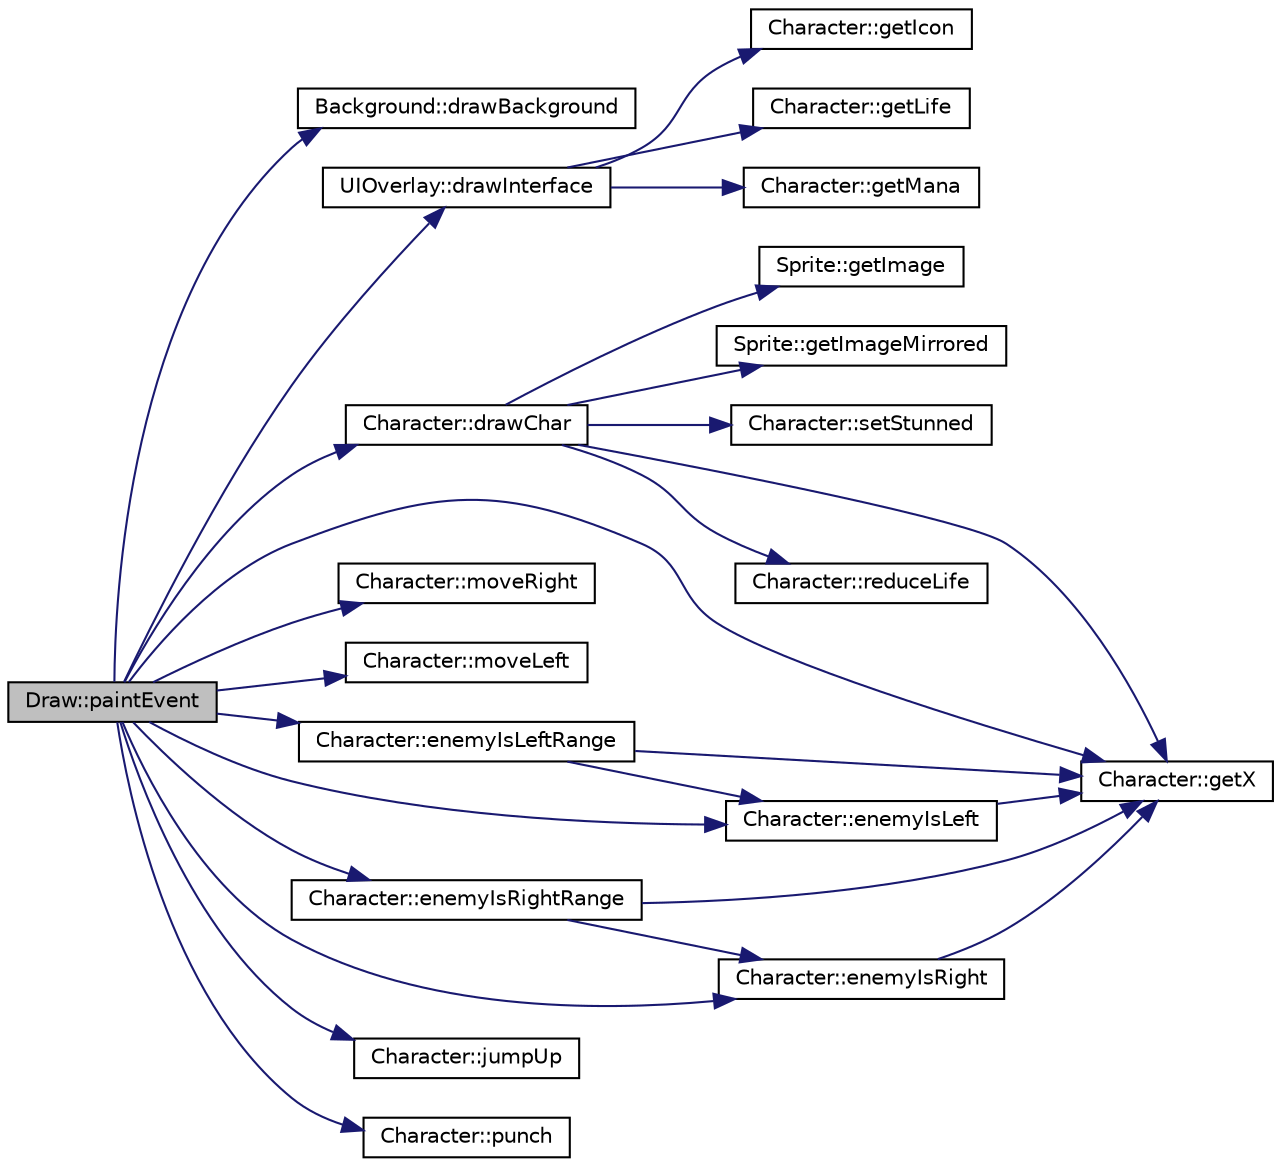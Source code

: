 digraph "Draw::paintEvent"
{
  edge [fontname="Helvetica",fontsize="10",labelfontname="Helvetica",labelfontsize="10"];
  node [fontname="Helvetica",fontsize="10",shape=record];
  rankdir="LR";
  Node1 [label="Draw::paintEvent",height=0.2,width=0.4,color="black", fillcolor="grey75", style="filled", fontcolor="black"];
  Node1 -> Node2 [color="midnightblue",fontsize="10",style="solid",fontname="Helvetica"];
  Node2 [label="Background::drawBackground",height=0.2,width=0.4,color="black", fillcolor="white", style="filled",URL="$class_background.html#a57a08d996f7dd00395078adaf71cb223",tooltip="Zeichnet des Hintergrund. "];
  Node1 -> Node3 [color="midnightblue",fontsize="10",style="solid",fontname="Helvetica"];
  Node3 [label="UIOverlay::drawInterface",height=0.2,width=0.4,color="black", fillcolor="white", style="filled",URL="$class_u_i_overlay.html#a9b3960185a836ecb504ce25d22c1893e",tooltip="Zeichnet das Interface. "];
  Node3 -> Node4 [color="midnightblue",fontsize="10",style="solid",fontname="Helvetica"];
  Node4 [label="Character::getIcon",height=0.2,width=0.4,color="black", fillcolor="white", style="filled",URL="$class_character.html#abd97793fd7945f52850018713e7726e3",tooltip="Gibt das Icon zurück als QImage welches den Charakter darstellt. "];
  Node3 -> Node5 [color="midnightblue",fontsize="10",style="solid",fontname="Helvetica"];
  Node5 [label="Character::getLife",height=0.2,width=0.4,color="black", fillcolor="white", style="filled",URL="$class_character.html#a1e00eede43aa9b436b0cbd2127ab251a",tooltip="Gibt das aktuelle Leben des Charakteres zurück. "];
  Node3 -> Node6 [color="midnightblue",fontsize="10",style="solid",fontname="Helvetica"];
  Node6 [label="Character::getMana",height=0.2,width=0.4,color="black", fillcolor="white", style="filled",URL="$class_character.html#a047f58799c51258670497cda68ca4b8c",tooltip="Gibt das aktuelle Mana des Charakteres zurück. "];
  Node1 -> Node7 [color="midnightblue",fontsize="10",style="solid",fontname="Helvetica"];
  Node7 [label="Character::drawChar",height=0.2,width=0.4,color="black", fillcolor="white", style="filled",URL="$class_character.html#a876cf4bd6f6241810cb3f6072e8205ed",tooltip="Zeichnet den Charakter. "];
  Node7 -> Node8 [color="midnightblue",fontsize="10",style="solid",fontname="Helvetica"];
  Node8 [label="Sprite::getImage",height=0.2,width=0.4,color="black", fillcolor="white", style="filled",URL="$class_sprite.html#a37b20fb41171754d6cc893a1efe9cea8",tooltip="Gibt das Bild zurück. "];
  Node7 -> Node9 [color="midnightblue",fontsize="10",style="solid",fontname="Helvetica"];
  Node9 [label="Sprite::getImageMirrored",height=0.2,width=0.4,color="black", fillcolor="white", style="filled",URL="$class_sprite.html#a791c9dfd90379dfcc2466b0049b41967",tooltip="Gibt das Bild zurück. "];
  Node7 -> Node10 [color="midnightblue",fontsize="10",style="solid",fontname="Helvetica"];
  Node10 [label="Character::setStunned",height=0.2,width=0.4,color="black", fillcolor="white", style="filled",URL="$class_character.html#a374c40a183c8c1795b10004a07b36fd7",tooltip="Setzt den Charakter auf stunned oder nicht. "];
  Node7 -> Node11 [color="midnightblue",fontsize="10",style="solid",fontname="Helvetica"];
  Node11 [label="Character::getX",height=0.2,width=0.4,color="black", fillcolor="white", style="filled",URL="$class_character.html#a4b4280b04c7b8839ffb46bb3be4cb490",tooltip="Gibt den aktuellen X-Wert zurück den der Charakter hat. "];
  Node7 -> Node12 [color="midnightblue",fontsize="10",style="solid",fontname="Helvetica"];
  Node12 [label="Character::reduceLife",height=0.2,width=0.4,color="black", fillcolor="white", style="filled",URL="$class_character.html#aacbdc7590f8a9f6b295117a9675e2ab5",tooltip="Verringert das Leben des Charakteres. "];
  Node1 -> Node13 [color="midnightblue",fontsize="10",style="solid",fontname="Helvetica"];
  Node13 [label="Character::moveRight",height=0.2,width=0.4,color="black", fillcolor="white", style="filled",URL="$class_character.html#a732ddad97c8e4b271aac67ba1d7d3c98",tooltip="Signalisiert das der Charakter nach rechts läuft oder nicht. "];
  Node1 -> Node14 [color="midnightblue",fontsize="10",style="solid",fontname="Helvetica"];
  Node14 [label="Character::moveLeft",height=0.2,width=0.4,color="black", fillcolor="white", style="filled",URL="$class_character.html#adcc18bee13545c734c695dee06a9f094",tooltip="Signalisiert das der Charakter nach links läuft oder nicht. "];
  Node1 -> Node15 [color="midnightblue",fontsize="10",style="solid",fontname="Helvetica"];
  Node15 [label="Character::enemyIsLeftRange",height=0.2,width=0.4,color="black", fillcolor="white", style="filled",URL="$class_character.html#aa4848867a1029966d670d5f492301308",tooltip="Gibt an ob ein Gegner sich links und in schlagweite von einem befindet. "];
  Node15 -> Node16 [color="midnightblue",fontsize="10",style="solid",fontname="Helvetica"];
  Node16 [label="Character::enemyIsLeft",height=0.2,width=0.4,color="black", fillcolor="white", style="filled",URL="$class_character.html#a2960bf6a336ffdfac0d19d0909ceb1dd",tooltip="Gibt an ob ein Gegner sich links von einem befindet. "];
  Node16 -> Node11 [color="midnightblue",fontsize="10",style="solid",fontname="Helvetica"];
  Node15 -> Node11 [color="midnightblue",fontsize="10",style="solid",fontname="Helvetica"];
  Node1 -> Node17 [color="midnightblue",fontsize="10",style="solid",fontname="Helvetica"];
  Node17 [label="Character::enemyIsRightRange",height=0.2,width=0.4,color="black", fillcolor="white", style="filled",URL="$class_character.html#a6ae029174982ef952b074097789db3a4",tooltip="Gibt an ob ein Gegner sich rechts und in schlagweite von einem befindet. "];
  Node17 -> Node18 [color="midnightblue",fontsize="10",style="solid",fontname="Helvetica"];
  Node18 [label="Character::enemyIsRight",height=0.2,width=0.4,color="black", fillcolor="white", style="filled",URL="$class_character.html#aea3908941f3be893dc1964b224e74825",tooltip="Gibt an ob ein Gegner sich rechts von einem befindet. "];
  Node18 -> Node11 [color="midnightblue",fontsize="10",style="solid",fontname="Helvetica"];
  Node17 -> Node11 [color="midnightblue",fontsize="10",style="solid",fontname="Helvetica"];
  Node1 -> Node11 [color="midnightblue",fontsize="10",style="solid",fontname="Helvetica"];
  Node1 -> Node19 [color="midnightblue",fontsize="10",style="solid",fontname="Helvetica"];
  Node19 [label="Character::jumpUp",height=0.2,width=0.4,color="black", fillcolor="white", style="filled",URL="$class_character.html#a2257c559f50f1e78eea8d49dbe12af49",tooltip="Signalisiert das der Charakter springt. "];
  Node1 -> Node16 [color="midnightblue",fontsize="10",style="solid",fontname="Helvetica"];
  Node1 -> Node20 [color="midnightblue",fontsize="10",style="solid",fontname="Helvetica"];
  Node20 [label="Character::punch",height=0.2,width=0.4,color="black", fillcolor="white", style="filled",URL="$class_character.html#a5745dbf38bf7b408f254408f898a2e46",tooltip="Signalisiert das der Charakter zuschlägt. "];
  Node1 -> Node18 [color="midnightblue",fontsize="10",style="solid",fontname="Helvetica"];
}
